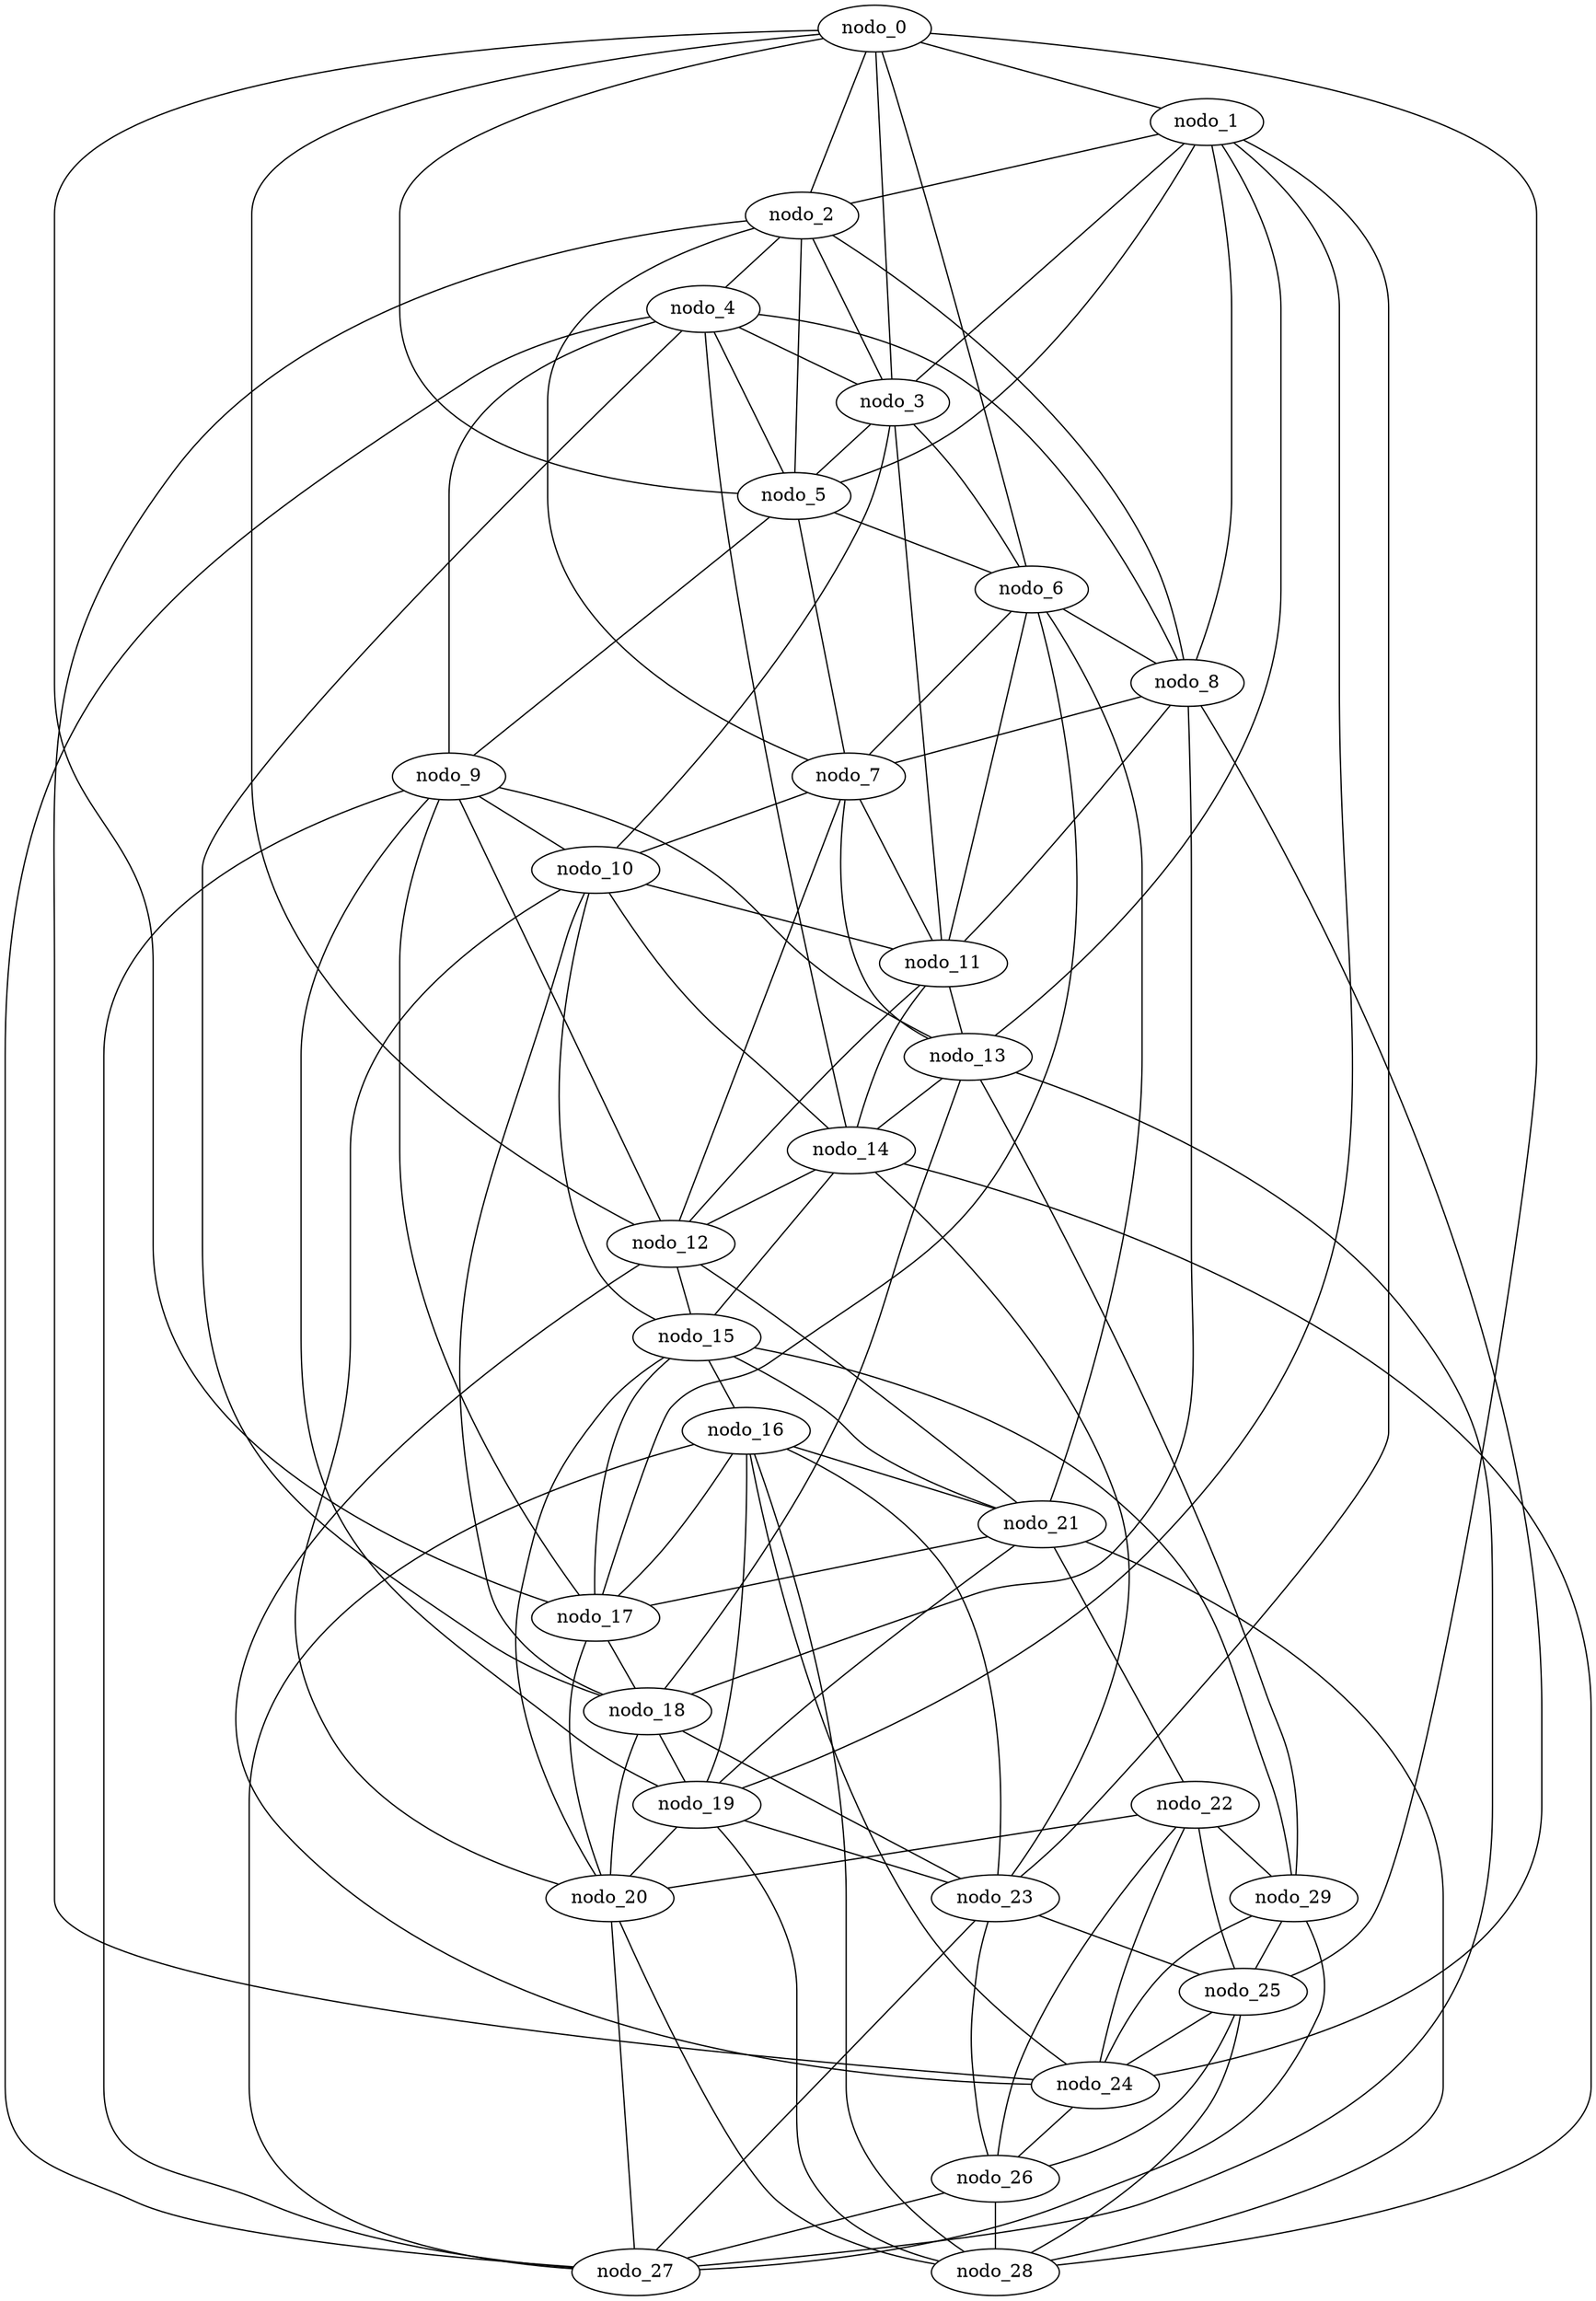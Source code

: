 graph gen_BarabasiAlbert_30 {
  nodo_4 -- nodo_18;
  nodo_9 -- nodo_27;
  nodo_14 -- nodo_23;
  nodo_4 -- nodo_14;
  nodo_1 -- nodo_23;
  nodo_25 -- nodo_28;
  nodo_25 -- nodo_26;
  nodo_20 -- nodo_18;
  nodo_3 -- nodo_5;
  nodo_4 -- nodo_27;
  nodo_14 -- nodo_28;
  nodo_3 -- nodo_6;
  nodo_17 -- nodo_18;
  nodo_7 -- nodo_5;
  nodo_7 -- nodo_13;
  nodo_20 -- nodo_28;
  nodo_20 -- nodo_27;
  nodo_7 -- nodo_11;
  nodo_7 -- nodo_12;
  nodo_17 -- nodo_20;
  nodo_7 -- nodo_10;
  nodo_22 -- nodo_20;
  nodo_13 -- nodo_27;
  nodo_16 -- nodo_17;
  nodo_16 -- nodo_19;
  nodo_13 -- nodo_29;
  nodo_16 -- nodo_24;
  nodo_16 -- nodo_27;
  nodo_16 -- nodo_21;
  nodo_16 -- nodo_23;
  nodo_25 -- nodo_24;
  nodo_2 -- nodo_3;
  nodo_2 -- nodo_4;
  nodo_2 -- nodo_5;
  nodo_11 -- nodo_14;
  nodo_2 -- nodo_7;
  nodo_11 -- nodo_12;
  nodo_2 -- nodo_8;
  nodo_11 -- nodo_13;
  nodo_16 -- nodo_28;
  nodo_6 -- nodo_7;
  nodo_6 -- nodo_8;
  nodo_19 -- nodo_28;
  nodo_19 -- nodo_23;
  nodo_14 -- nodo_12;
  nodo_2 -- nodo_24;
  nodo_19 -- nodo_20;
  nodo_22 -- nodo_24;
  nodo_22 -- nodo_25;
  nodo_22 -- nodo_26;
  nodo_22 -- nodo_29;
  nodo_0 -- nodo_17;
  nodo_0 -- nodo_12;
  nodo_10 -- nodo_11;
  nodo_10 -- nodo_14;
  nodo_10 -- nodo_15;
  nodo_18 -- nodo_19;
  nodo_10 -- nodo_18;
  nodo_15 -- nodo_29;
  nodo_8 -- nodo_18;
  nodo_18 -- nodo_23;
  nodo_10 -- nodo_20;
  nodo_21 -- nodo_22;
  nodo_8 -- nodo_11;
  nodo_21 -- nodo_28;
  nodo_1 -- nodo_2;
  nodo_0 -- nodo_25;
  nodo_1 -- nodo_3;
  nodo_1 -- nodo_5;
  nodo_1 -- nodo_8;
  nodo_13 -- nodo_14;
  nodo_5 -- nodo_6;
  nodo_5 -- nodo_9;
  nodo_13 -- nodo_18;
  nodo_3 -- nodo_10;
  nodo_8 -- nodo_24;
  nodo_3 -- nodo_11;
  nodo_24 -- nodo_26;
  nodo_12 -- nodo_15;
  nodo_6 -- nodo_11;
  nodo_15 -- nodo_14;
  nodo_6 -- nodo_17;
  nodo_12 -- nodo_21;
  nodo_23 -- nodo_25;
  nodo_23 -- nodo_27;
  nodo_23 -- nodo_26;
  nodo_29 -- nodo_25;
  nodo_1 -- nodo_19;
  nodo_29 -- nodo_24;
  nodo_0 -- nodo_1;
  nodo_0 -- nodo_2;
  nodo_0 -- nodo_3;
  nodo_0 -- nodo_5;
  nodo_29 -- nodo_27;
  nodo_0 -- nodo_6;
  nodo_1 -- nodo_13;
  nodo_4 -- nodo_3;
  nodo_4 -- nodo_5;
  nodo_12 -- nodo_24;
  nodo_15 -- nodo_16;
  nodo_4 -- nodo_8;
  nodo_15 -- nodo_17;
  nodo_4 -- nodo_9;
  nodo_8 -- nodo_7;
  nodo_21 -- nodo_19;
  nodo_6 -- nodo_21;
  nodo_9 -- nodo_13;
  nodo_9 -- nodo_19;
  nodo_15 -- nodo_20;
  nodo_15 -- nodo_21;
  nodo_9 -- nodo_17;
  nodo_26 -- nodo_27;
  nodo_26 -- nodo_28;
  nodo_9 -- nodo_12;
  nodo_9 -- nodo_10;
  nodo_21 -- nodo_17;
}